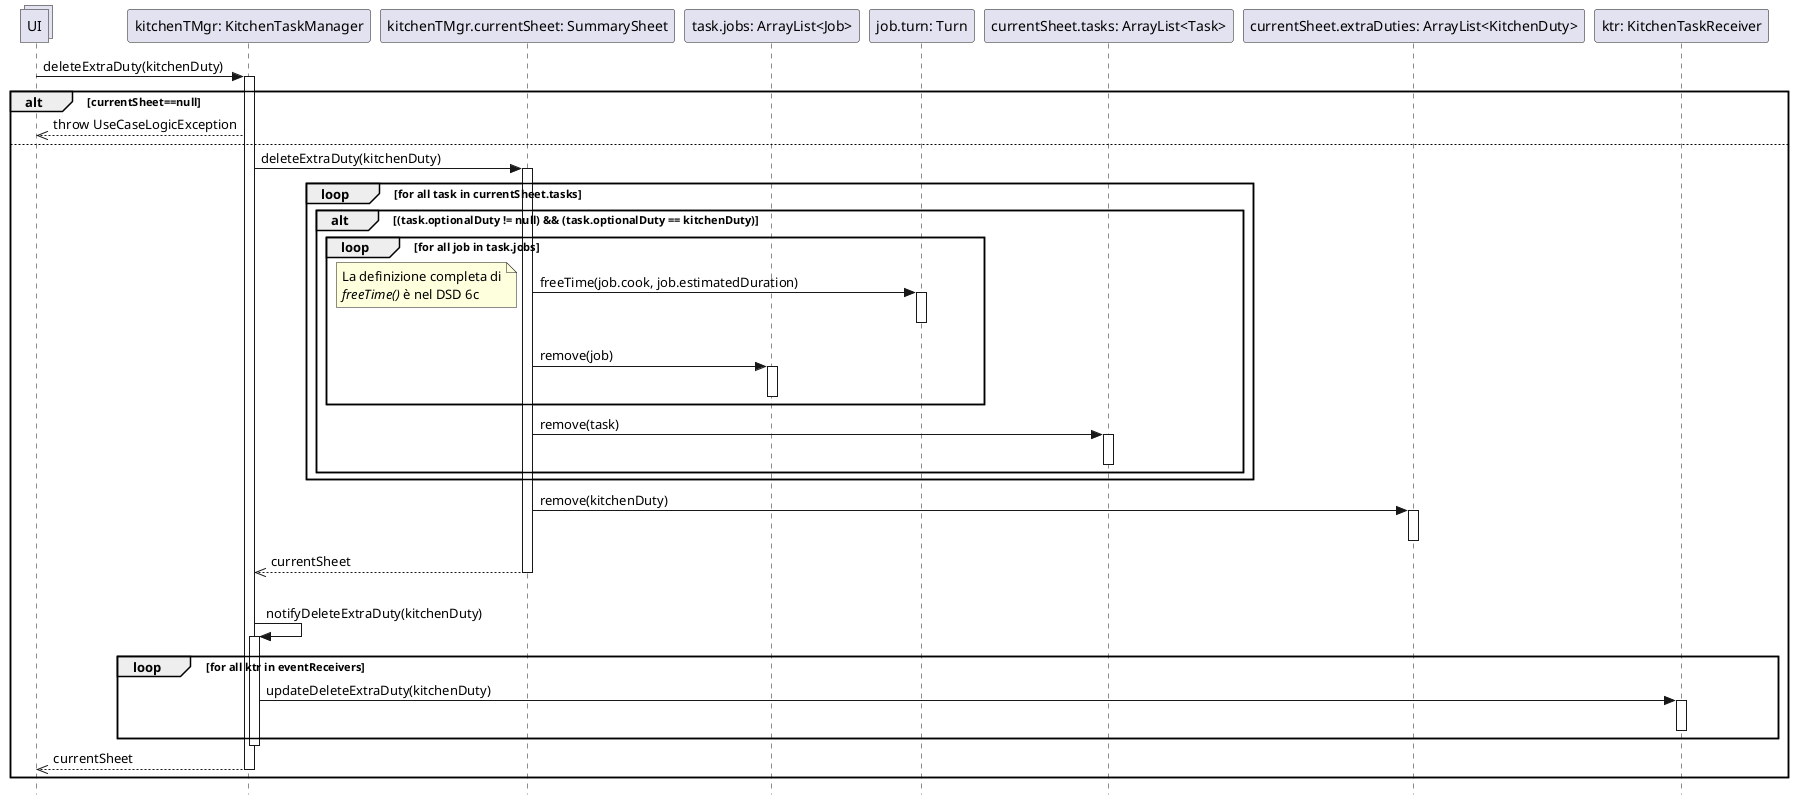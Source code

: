 @startuml Operazione 2a.1
skinparam Style strictuml

collections UI

participant "kitchenTMgr: KitchenTaskManager" as ktm
UI -> ktm: deleteExtraDuty(kitchenDuty)
activate ktm

alt currentSheet==null
    UI <<-- ktm: throw UseCaseLogicException
else
    participant "kitchenTMgr.currentSheet: SummarySheet" as ss
    ktm -> ss: deleteExtraDuty(kitchenDuty)
    activate ss

    loop for all task in currentSheet.tasks
        alt (task.optionalDuty != null) && (task.optionalDuty == kitchenDuty)
            loop for all job in task.jobs
                participant "task.jobs: ArrayList<Job>" as j
                participant "job.turn: Turn" as jobTurn

                ss -> jobTurn: freeTime(job.cook, job.estimatedDuration)
                note left: La definizione completa di\n//freeTime()// è nel DSD 6c
                activate jobTurn
                deactivate jobTurn

                ss -> j: remove(job)
                activate j
                deactivate j
            end

            participant "currentSheet.tasks: ArrayList<Task>" as tasks
            ss -> tasks: remove(task)
            activate tasks
            deactivate tasks
        end
    end
    
    participant "currentSheet.extraDuties: ArrayList<KitchenDuty>" as kdList
    ss -> kdList: remove(kitchenDuty)
    activate kdList
    deactivate kdList
    
    ktm <<-- ss: currentSheet
    deactivate ss

    participant "ktr: KitchenTaskReceiver" as ktr
    |||
    ktm -> ktm: notifyDeleteExtraDuty(kitchenDuty)
        activate ktm
    loop for all ktr in eventReceivers
        ktm -> ktr : updateDeleteExtraDuty(kitchenDuty)
        activate ktr
        deactivate ktr
    end
    deactivate ktm

    UI <<-- ktm : currentSheet
    deactivate ktm

    
end

@enduml